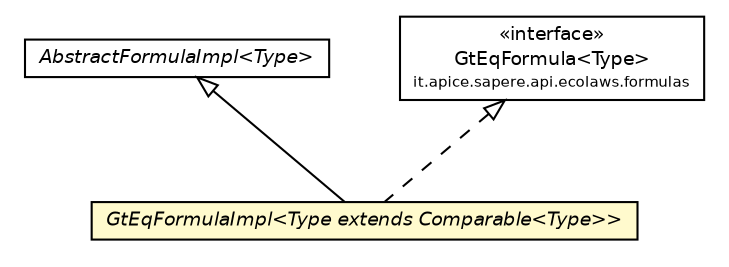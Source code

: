 #!/usr/local/bin/dot
#
# Class diagram 
# Generated by UmlGraph version 4.4 (http://www.spinellis.gr/sw/umlgraph)
#

digraph G {
	edge [fontname="Helvetica",fontsize=10,labelfontname="Helvetica",labelfontsize=10];
	node [fontname="Helvetica",fontsize=10,shape=plaintext];
	// it.apice.sapere.api.ecolaws.formulas.impl.GtEqFormulaImpl<Type extends java.lang.Comparable<Type>>
	c1895 [label=<<table border="0" cellborder="1" cellspacing="0" cellpadding="2" port="p" bgcolor="lemonChiffon" href="./GtEqFormulaImpl.html">
		<tr><td><table border="0" cellspacing="0" cellpadding="1">
			<tr><td><font face="Helvetica-Oblique"> GtEqFormulaImpl&lt;Type extends Comparable&lt;Type&gt;&gt; </font></td></tr>
		</table></td></tr>
		</table>>, fontname="Helvetica", fontcolor="black", fontsize=9.0];
	//it.apice.sapere.api.ecolaws.formulas.impl.GtEqFormulaImpl<Type extends java.lang.Comparable<Type>> extends it.apice.sapere.api.ecolaws.formulas.impl.AbstractFormulaImpl<Type>
	c1940:p -> c1895:p [dir=back,arrowtail=empty];
	//it.apice.sapere.api.ecolaws.formulas.impl.GtEqFormulaImpl<Type extends java.lang.Comparable<Type>> implements it.apice.sapere.api.ecolaws.formulas.GtEqFormula<Type>
	c1941:p -> c1895:p [dir=back,arrowtail=empty,style=dashed];
	// it.apice.sapere.api.ecolaws.formulas.GtEqFormula<Type>
	c1941 [label=<<table border="0" cellborder="1" cellspacing="0" cellpadding="2" port="p" href="http://java.sun.com/j2se/1.4.2/docs/api/it/apice/sapere/api/ecolaws/formulas/GtEqFormula.html">
		<tr><td><table border="0" cellspacing="0" cellpadding="1">
			<tr><td> &laquo;interface&raquo; </td></tr>
			<tr><td> GtEqFormula&lt;Type&gt; </td></tr>
			<tr><td><font point-size="7.0"> it.apice.sapere.api.ecolaws.formulas </font></td></tr>
		</table></td></tr>
		</table>>, fontname="Helvetica", fontcolor="black", fontsize=9.0];
	// it.apice.sapere.api.ecolaws.formulas.impl.AbstractFormulaImpl<Type>
	c1940 [label=<<table border="0" cellborder="1" cellspacing="0" cellpadding="2" port="p" href="http://java.sun.com/j2se/1.4.2/docs/api/it/apice/sapere/api/ecolaws/formulas/impl/AbstractFormulaImpl.html">
		<tr><td><table border="0" cellspacing="0" cellpadding="1">
			<tr><td><font face="Helvetica-Oblique"> AbstractFormulaImpl&lt;Type&gt; </font></td></tr>
		</table></td></tr>
		</table>>, fontname="Helvetica", fontcolor="black", fontsize=9.0];
}

